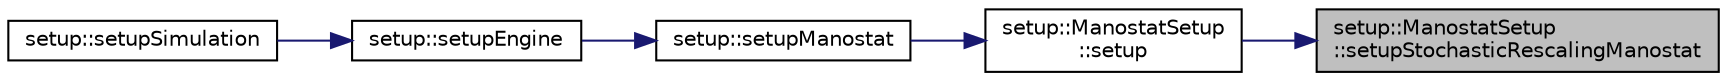 digraph "setup::ManostatSetup::setupStochasticRescalingManostat"
{
 // LATEX_PDF_SIZE
  edge [fontname="Helvetica",fontsize="10",labelfontname="Helvetica",labelfontsize="10"];
  node [fontname="Helvetica",fontsize="10",shape=record];
  rankdir="RL";
  Node1 [label="setup::ManostatSetup\l::setupStochasticRescalingManostat",height=0.2,width=0.4,color="black", fillcolor="grey75", style="filled", fontcolor="black",tooltip="setup stochastic rescaling manostat"];
  Node1 -> Node2 [dir="back",color="midnightblue",fontsize="10",style="solid",fontname="Helvetica"];
  Node2 [label="setup::ManostatSetup\l::setup",height=0.2,width=0.4,color="black", fillcolor="white", style="filled",URL="$classsetup_1_1ManostatSetup.html#aeb7984a1912bc42bef417ceb755e6d65",tooltip="setup manostat"];
  Node2 -> Node3 [dir="back",color="midnightblue",fontsize="10",style="solid",fontname="Helvetica"];
  Node3 [label="setup::setupManostat",height=0.2,width=0.4,color="black", fillcolor="white", style="filled",URL="$namespacesetup.html#a58dfeb1d331f4f216981c8ee769262c2",tooltip="wrapper for setupManostat"];
  Node3 -> Node4 [dir="back",color="midnightblue",fontsize="10",style="solid",fontname="Helvetica"];
  Node4 [label="setup::setupEngine",height=0.2,width=0.4,color="black", fillcolor="white", style="filled",URL="$namespacesetup.html#aa83171046bbca205b3db6e0cd2dbc4e1",tooltip="setup the engine"];
  Node4 -> Node5 [dir="back",color="midnightblue",fontsize="10",style="solid",fontname="Helvetica"];
  Node5 [label="setup::setupSimulation",height=0.2,width=0.4,color="black", fillcolor="white", style="filled",URL="$namespacesetup.html#a1c000cdfa46aed7d8018017635915ae1",tooltip="setup the engine"];
}
